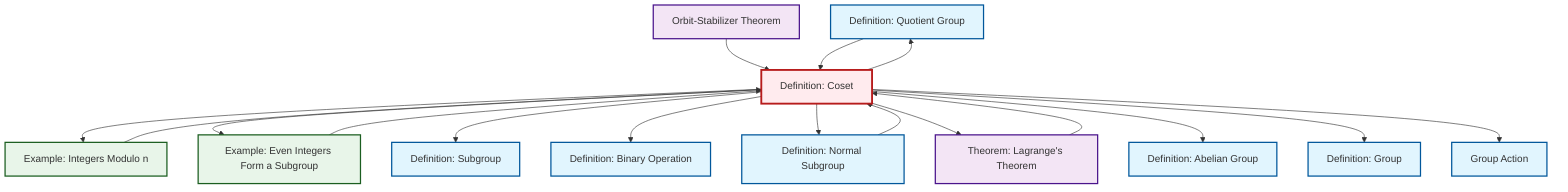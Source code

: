 graph TD
    classDef definition fill:#e1f5fe,stroke:#01579b,stroke-width:2px
    classDef theorem fill:#f3e5f5,stroke:#4a148c,stroke-width:2px
    classDef axiom fill:#fff3e0,stroke:#e65100,stroke-width:2px
    classDef example fill:#e8f5e9,stroke:#1b5e20,stroke-width:2px
    classDef current fill:#ffebee,stroke:#b71c1c,stroke-width:3px
    def-quotient-group["Definition: Quotient Group"]:::definition
    ex-quotient-integers-mod-n["Example: Integers Modulo n"]:::example
    def-group-action["Group Action"]:::definition
    ex-even-integers-subgroup["Example: Even Integers Form a Subgroup"]:::example
    def-subgroup["Definition: Subgroup"]:::definition
    thm-orbit-stabilizer["Orbit-Stabilizer Theorem"]:::theorem
    def-coset["Definition: Coset"]:::definition
    thm-lagrange["Theorem: Lagrange's Theorem"]:::theorem
    def-group["Definition: Group"]:::definition
    def-abelian-group["Definition: Abelian Group"]:::definition
    def-normal-subgroup["Definition: Normal Subgroup"]:::definition
    def-binary-operation["Definition: Binary Operation"]:::definition
    def-coset --> ex-quotient-integers-mod-n
    def-coset --> ex-even-integers-subgroup
    def-coset --> def-subgroup
    thm-orbit-stabilizer --> def-coset
    def-coset --> def-binary-operation
    def-coset --> def-quotient-group
    ex-quotient-integers-mod-n --> def-coset
    def-coset --> def-normal-subgroup
    def-normal-subgroup --> def-coset
    thm-lagrange --> def-coset
    def-coset --> thm-lagrange
    def-coset --> def-abelian-group
    def-coset --> def-group
    def-quotient-group --> def-coset
    def-coset --> def-group-action
    ex-even-integers-subgroup --> def-coset
    class def-coset current